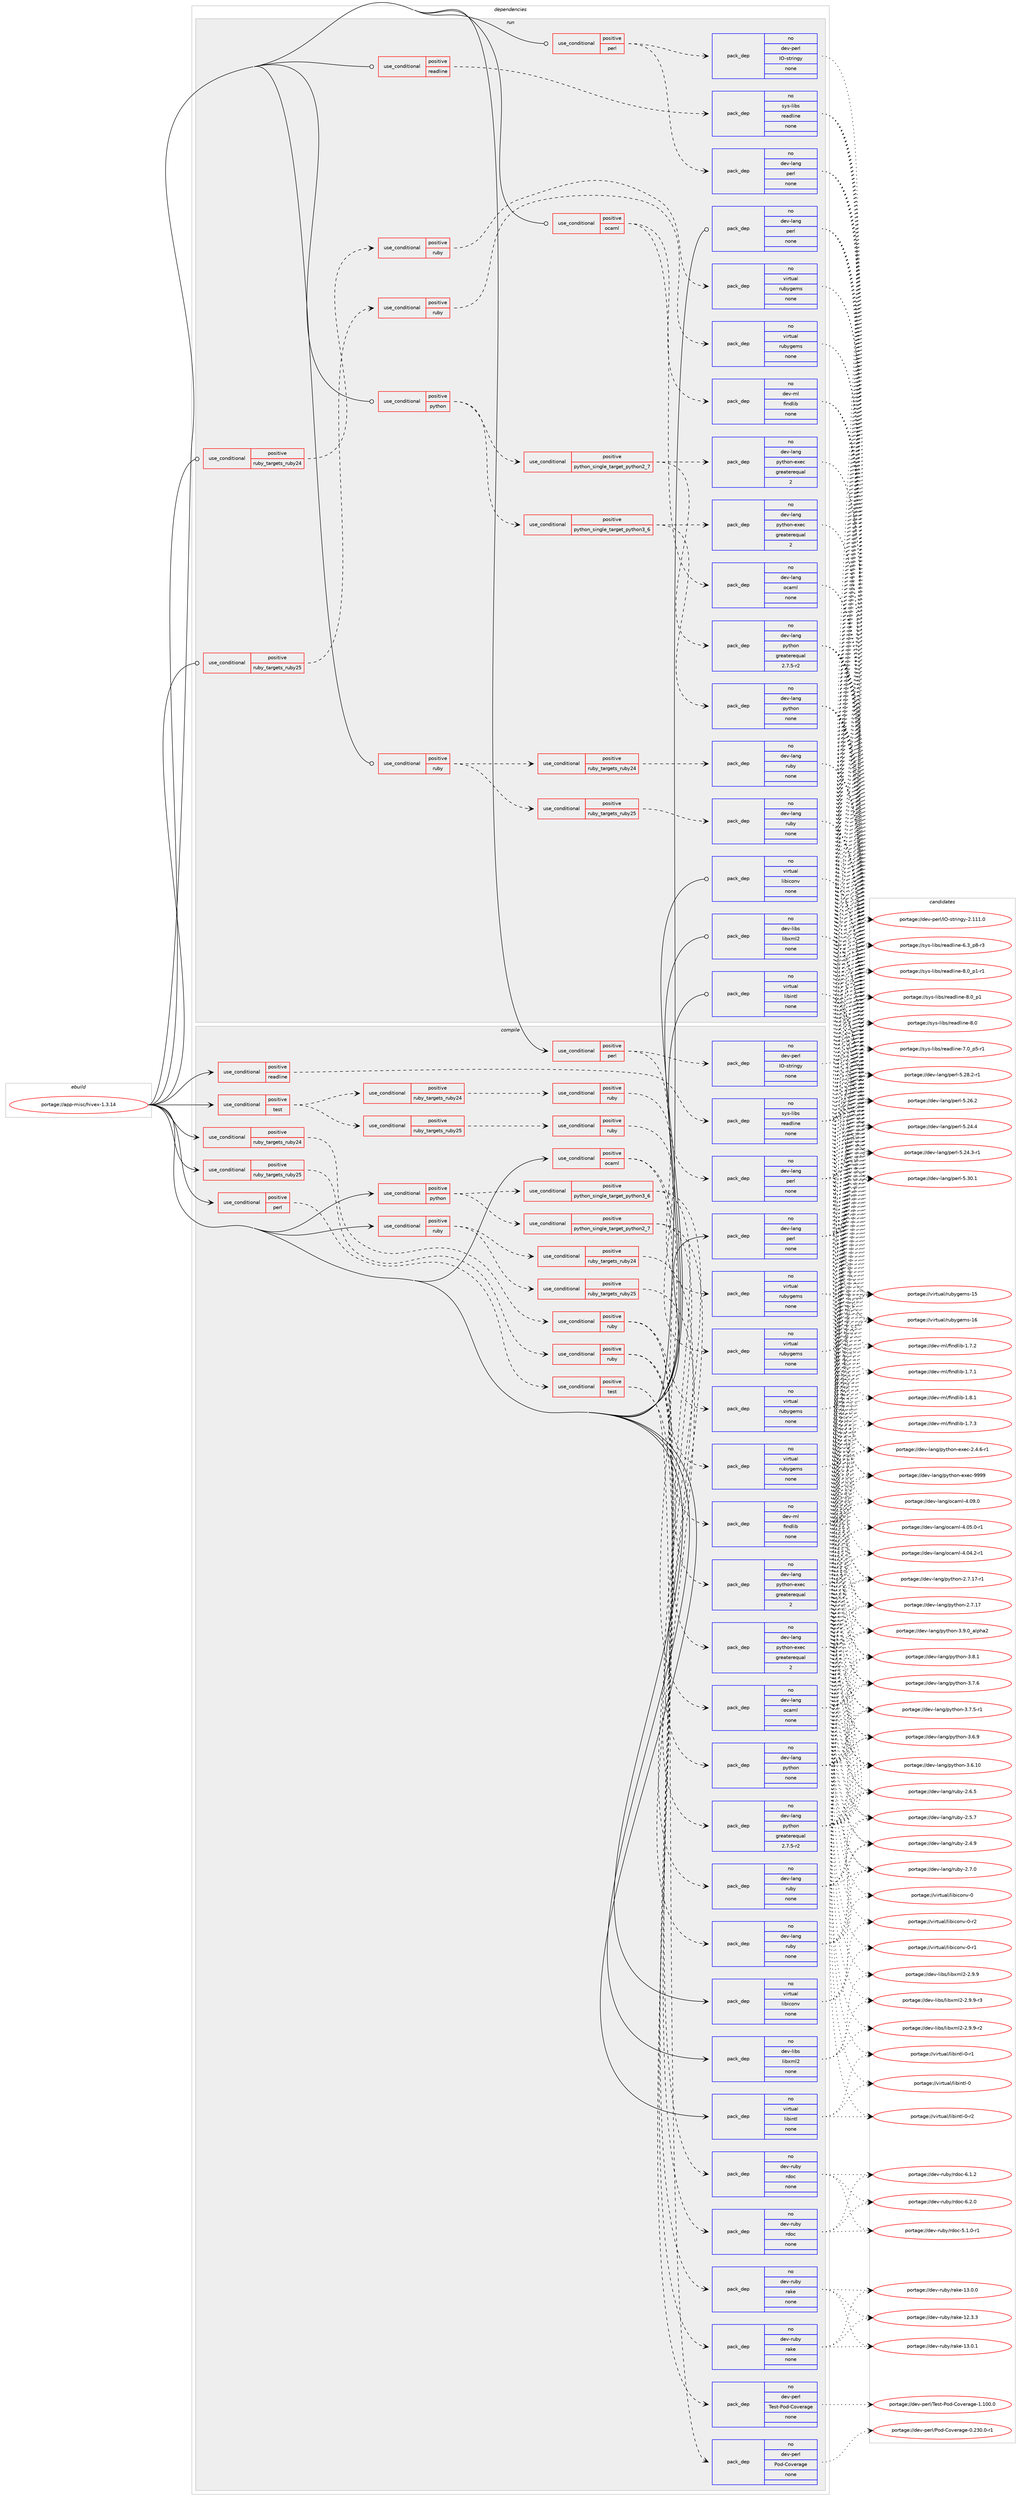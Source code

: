 digraph prolog {

# *************
# Graph options
# *************

newrank=true;
concentrate=true;
compound=true;
graph [rankdir=LR,fontname=Helvetica,fontsize=10,ranksep=1.5];#, ranksep=2.5, nodesep=0.2];
edge  [arrowhead=vee];
node  [fontname=Helvetica,fontsize=10];

# **********
# The ebuild
# **********

subgraph cluster_leftcol {
color=gray;
label=<<i>ebuild</i>>;
id [label="portage://app-misc/hivex-1.3.14", color=red, width=4, href="../app-misc/hivex-1.3.14.svg"];
}

# ****************
# The dependencies
# ****************

subgraph cluster_midcol {
color=gray;
label=<<i>dependencies</i>>;
subgraph cluster_compile {
fillcolor="#eeeeee";
style=filled;
label=<<i>compile</i>>;
subgraph cond143316 {
dependency611875 [label=<<TABLE BORDER="0" CELLBORDER="1" CELLSPACING="0" CELLPADDING="4"><TR><TD ROWSPAN="3" CELLPADDING="10">use_conditional</TD></TR><TR><TD>positive</TD></TR><TR><TD>ocaml</TD></TR></TABLE>>, shape=none, color=red];
subgraph pack460366 {
dependency611876 [label=<<TABLE BORDER="0" CELLBORDER="1" CELLSPACING="0" CELLPADDING="4" WIDTH="220"><TR><TD ROWSPAN="6" CELLPADDING="30">pack_dep</TD></TR><TR><TD WIDTH="110">no</TD></TR><TR><TD>dev-lang</TD></TR><TR><TD>ocaml</TD></TR><TR><TD>none</TD></TR><TR><TD></TD></TR></TABLE>>, shape=none, color=blue];
}
dependency611875:e -> dependency611876:w [weight=20,style="dashed",arrowhead="vee"];
subgraph pack460367 {
dependency611877 [label=<<TABLE BORDER="0" CELLBORDER="1" CELLSPACING="0" CELLPADDING="4" WIDTH="220"><TR><TD ROWSPAN="6" CELLPADDING="30">pack_dep</TD></TR><TR><TD WIDTH="110">no</TD></TR><TR><TD>dev-ml</TD></TR><TR><TD>findlib</TD></TR><TR><TD>none</TD></TR><TR><TD></TD></TR></TABLE>>, shape=none, color=blue];
}
dependency611875:e -> dependency611877:w [weight=20,style="dashed",arrowhead="vee"];
}
id:e -> dependency611875:w [weight=20,style="solid",arrowhead="vee"];
subgraph cond143317 {
dependency611878 [label=<<TABLE BORDER="0" CELLBORDER="1" CELLSPACING="0" CELLPADDING="4"><TR><TD ROWSPAN="3" CELLPADDING="10">use_conditional</TD></TR><TR><TD>positive</TD></TR><TR><TD>perl</TD></TR></TABLE>>, shape=none, color=red];
subgraph cond143318 {
dependency611879 [label=<<TABLE BORDER="0" CELLBORDER="1" CELLSPACING="0" CELLPADDING="4"><TR><TD ROWSPAN="3" CELLPADDING="10">use_conditional</TD></TR><TR><TD>positive</TD></TR><TR><TD>test</TD></TR></TABLE>>, shape=none, color=red];
subgraph pack460368 {
dependency611880 [label=<<TABLE BORDER="0" CELLBORDER="1" CELLSPACING="0" CELLPADDING="4" WIDTH="220"><TR><TD ROWSPAN="6" CELLPADDING="30">pack_dep</TD></TR><TR><TD WIDTH="110">no</TD></TR><TR><TD>dev-perl</TD></TR><TR><TD>Pod-Coverage</TD></TR><TR><TD>none</TD></TR><TR><TD></TD></TR></TABLE>>, shape=none, color=blue];
}
dependency611879:e -> dependency611880:w [weight=20,style="dashed",arrowhead="vee"];
subgraph pack460369 {
dependency611881 [label=<<TABLE BORDER="0" CELLBORDER="1" CELLSPACING="0" CELLPADDING="4" WIDTH="220"><TR><TD ROWSPAN="6" CELLPADDING="30">pack_dep</TD></TR><TR><TD WIDTH="110">no</TD></TR><TR><TD>dev-perl</TD></TR><TR><TD>Test-Pod-Coverage</TD></TR><TR><TD>none</TD></TR><TR><TD></TD></TR></TABLE>>, shape=none, color=blue];
}
dependency611879:e -> dependency611881:w [weight=20,style="dashed",arrowhead="vee"];
}
dependency611878:e -> dependency611879:w [weight=20,style="dashed",arrowhead="vee"];
}
id:e -> dependency611878:w [weight=20,style="solid",arrowhead="vee"];
subgraph cond143319 {
dependency611882 [label=<<TABLE BORDER="0" CELLBORDER="1" CELLSPACING="0" CELLPADDING="4"><TR><TD ROWSPAN="3" CELLPADDING="10">use_conditional</TD></TR><TR><TD>positive</TD></TR><TR><TD>perl</TD></TR></TABLE>>, shape=none, color=red];
subgraph pack460370 {
dependency611883 [label=<<TABLE BORDER="0" CELLBORDER="1" CELLSPACING="0" CELLPADDING="4" WIDTH="220"><TR><TD ROWSPAN="6" CELLPADDING="30">pack_dep</TD></TR><TR><TD WIDTH="110">no</TD></TR><TR><TD>dev-lang</TD></TR><TR><TD>perl</TD></TR><TR><TD>none</TD></TR><TR><TD></TD></TR></TABLE>>, shape=none, color=blue];
}
dependency611882:e -> dependency611883:w [weight=20,style="dashed",arrowhead="vee"];
subgraph pack460371 {
dependency611884 [label=<<TABLE BORDER="0" CELLBORDER="1" CELLSPACING="0" CELLPADDING="4" WIDTH="220"><TR><TD ROWSPAN="6" CELLPADDING="30">pack_dep</TD></TR><TR><TD WIDTH="110">no</TD></TR><TR><TD>dev-perl</TD></TR><TR><TD>IO-stringy</TD></TR><TR><TD>none</TD></TR><TR><TD></TD></TR></TABLE>>, shape=none, color=blue];
}
dependency611882:e -> dependency611884:w [weight=20,style="dashed",arrowhead="vee"];
}
id:e -> dependency611882:w [weight=20,style="solid",arrowhead="vee"];
subgraph cond143320 {
dependency611885 [label=<<TABLE BORDER="0" CELLBORDER="1" CELLSPACING="0" CELLPADDING="4"><TR><TD ROWSPAN="3" CELLPADDING="10">use_conditional</TD></TR><TR><TD>positive</TD></TR><TR><TD>python</TD></TR></TABLE>>, shape=none, color=red];
subgraph cond143321 {
dependency611886 [label=<<TABLE BORDER="0" CELLBORDER="1" CELLSPACING="0" CELLPADDING="4"><TR><TD ROWSPAN="3" CELLPADDING="10">use_conditional</TD></TR><TR><TD>positive</TD></TR><TR><TD>python_single_target_python2_7</TD></TR></TABLE>>, shape=none, color=red];
subgraph pack460372 {
dependency611887 [label=<<TABLE BORDER="0" CELLBORDER="1" CELLSPACING="0" CELLPADDING="4" WIDTH="220"><TR><TD ROWSPAN="6" CELLPADDING="30">pack_dep</TD></TR><TR><TD WIDTH="110">no</TD></TR><TR><TD>dev-lang</TD></TR><TR><TD>python</TD></TR><TR><TD>greaterequal</TD></TR><TR><TD>2.7.5-r2</TD></TR></TABLE>>, shape=none, color=blue];
}
dependency611886:e -> dependency611887:w [weight=20,style="dashed",arrowhead="vee"];
subgraph pack460373 {
dependency611888 [label=<<TABLE BORDER="0" CELLBORDER="1" CELLSPACING="0" CELLPADDING="4" WIDTH="220"><TR><TD ROWSPAN="6" CELLPADDING="30">pack_dep</TD></TR><TR><TD WIDTH="110">no</TD></TR><TR><TD>dev-lang</TD></TR><TR><TD>python-exec</TD></TR><TR><TD>greaterequal</TD></TR><TR><TD>2</TD></TR></TABLE>>, shape=none, color=blue];
}
dependency611886:e -> dependency611888:w [weight=20,style="dashed",arrowhead="vee"];
}
dependency611885:e -> dependency611886:w [weight=20,style="dashed",arrowhead="vee"];
subgraph cond143322 {
dependency611889 [label=<<TABLE BORDER="0" CELLBORDER="1" CELLSPACING="0" CELLPADDING="4"><TR><TD ROWSPAN="3" CELLPADDING="10">use_conditional</TD></TR><TR><TD>positive</TD></TR><TR><TD>python_single_target_python3_6</TD></TR></TABLE>>, shape=none, color=red];
subgraph pack460374 {
dependency611890 [label=<<TABLE BORDER="0" CELLBORDER="1" CELLSPACING="0" CELLPADDING="4" WIDTH="220"><TR><TD ROWSPAN="6" CELLPADDING="30">pack_dep</TD></TR><TR><TD WIDTH="110">no</TD></TR><TR><TD>dev-lang</TD></TR><TR><TD>python</TD></TR><TR><TD>none</TD></TR><TR><TD></TD></TR></TABLE>>, shape=none, color=blue];
}
dependency611889:e -> dependency611890:w [weight=20,style="dashed",arrowhead="vee"];
subgraph pack460375 {
dependency611891 [label=<<TABLE BORDER="0" CELLBORDER="1" CELLSPACING="0" CELLPADDING="4" WIDTH="220"><TR><TD ROWSPAN="6" CELLPADDING="30">pack_dep</TD></TR><TR><TD WIDTH="110">no</TD></TR><TR><TD>dev-lang</TD></TR><TR><TD>python-exec</TD></TR><TR><TD>greaterequal</TD></TR><TR><TD>2</TD></TR></TABLE>>, shape=none, color=blue];
}
dependency611889:e -> dependency611891:w [weight=20,style="dashed",arrowhead="vee"];
}
dependency611885:e -> dependency611889:w [weight=20,style="dashed",arrowhead="vee"];
}
id:e -> dependency611885:w [weight=20,style="solid",arrowhead="vee"];
subgraph cond143323 {
dependency611892 [label=<<TABLE BORDER="0" CELLBORDER="1" CELLSPACING="0" CELLPADDING="4"><TR><TD ROWSPAN="3" CELLPADDING="10">use_conditional</TD></TR><TR><TD>positive</TD></TR><TR><TD>readline</TD></TR></TABLE>>, shape=none, color=red];
subgraph pack460376 {
dependency611893 [label=<<TABLE BORDER="0" CELLBORDER="1" CELLSPACING="0" CELLPADDING="4" WIDTH="220"><TR><TD ROWSPAN="6" CELLPADDING="30">pack_dep</TD></TR><TR><TD WIDTH="110">no</TD></TR><TR><TD>sys-libs</TD></TR><TR><TD>readline</TD></TR><TR><TD>none</TD></TR><TR><TD></TD></TR></TABLE>>, shape=none, color=blue];
}
dependency611892:e -> dependency611893:w [weight=20,style="dashed",arrowhead="vee"];
}
id:e -> dependency611892:w [weight=20,style="solid",arrowhead="vee"];
subgraph cond143324 {
dependency611894 [label=<<TABLE BORDER="0" CELLBORDER="1" CELLSPACING="0" CELLPADDING="4"><TR><TD ROWSPAN="3" CELLPADDING="10">use_conditional</TD></TR><TR><TD>positive</TD></TR><TR><TD>ruby</TD></TR></TABLE>>, shape=none, color=red];
subgraph cond143325 {
dependency611895 [label=<<TABLE BORDER="0" CELLBORDER="1" CELLSPACING="0" CELLPADDING="4"><TR><TD ROWSPAN="3" CELLPADDING="10">use_conditional</TD></TR><TR><TD>positive</TD></TR><TR><TD>ruby_targets_ruby24</TD></TR></TABLE>>, shape=none, color=red];
subgraph pack460377 {
dependency611896 [label=<<TABLE BORDER="0" CELLBORDER="1" CELLSPACING="0" CELLPADDING="4" WIDTH="220"><TR><TD ROWSPAN="6" CELLPADDING="30">pack_dep</TD></TR><TR><TD WIDTH="110">no</TD></TR><TR><TD>dev-lang</TD></TR><TR><TD>ruby</TD></TR><TR><TD>none</TD></TR><TR><TD></TD></TR></TABLE>>, shape=none, color=blue];
}
dependency611895:e -> dependency611896:w [weight=20,style="dashed",arrowhead="vee"];
}
dependency611894:e -> dependency611895:w [weight=20,style="dashed",arrowhead="vee"];
subgraph cond143326 {
dependency611897 [label=<<TABLE BORDER="0" CELLBORDER="1" CELLSPACING="0" CELLPADDING="4"><TR><TD ROWSPAN="3" CELLPADDING="10">use_conditional</TD></TR><TR><TD>positive</TD></TR><TR><TD>ruby_targets_ruby25</TD></TR></TABLE>>, shape=none, color=red];
subgraph pack460378 {
dependency611898 [label=<<TABLE BORDER="0" CELLBORDER="1" CELLSPACING="0" CELLPADDING="4" WIDTH="220"><TR><TD ROWSPAN="6" CELLPADDING="30">pack_dep</TD></TR><TR><TD WIDTH="110">no</TD></TR><TR><TD>dev-lang</TD></TR><TR><TD>ruby</TD></TR><TR><TD>none</TD></TR><TR><TD></TD></TR></TABLE>>, shape=none, color=blue];
}
dependency611897:e -> dependency611898:w [weight=20,style="dashed",arrowhead="vee"];
}
dependency611894:e -> dependency611897:w [weight=20,style="dashed",arrowhead="vee"];
}
id:e -> dependency611894:w [weight=20,style="solid",arrowhead="vee"];
subgraph cond143327 {
dependency611899 [label=<<TABLE BORDER="0" CELLBORDER="1" CELLSPACING="0" CELLPADDING="4"><TR><TD ROWSPAN="3" CELLPADDING="10">use_conditional</TD></TR><TR><TD>positive</TD></TR><TR><TD>ruby_targets_ruby24</TD></TR></TABLE>>, shape=none, color=red];
subgraph cond143328 {
dependency611900 [label=<<TABLE BORDER="0" CELLBORDER="1" CELLSPACING="0" CELLPADDING="4"><TR><TD ROWSPAN="3" CELLPADDING="10">use_conditional</TD></TR><TR><TD>positive</TD></TR><TR><TD>ruby</TD></TR></TABLE>>, shape=none, color=red];
subgraph pack460379 {
dependency611901 [label=<<TABLE BORDER="0" CELLBORDER="1" CELLSPACING="0" CELLPADDING="4" WIDTH="220"><TR><TD ROWSPAN="6" CELLPADDING="30">pack_dep</TD></TR><TR><TD WIDTH="110">no</TD></TR><TR><TD>dev-ruby</TD></TR><TR><TD>rake</TD></TR><TR><TD>none</TD></TR><TR><TD></TD></TR></TABLE>>, shape=none, color=blue];
}
dependency611900:e -> dependency611901:w [weight=20,style="dashed",arrowhead="vee"];
subgraph pack460380 {
dependency611902 [label=<<TABLE BORDER="0" CELLBORDER="1" CELLSPACING="0" CELLPADDING="4" WIDTH="220"><TR><TD ROWSPAN="6" CELLPADDING="30">pack_dep</TD></TR><TR><TD WIDTH="110">no</TD></TR><TR><TD>virtual</TD></TR><TR><TD>rubygems</TD></TR><TR><TD>none</TD></TR><TR><TD></TD></TR></TABLE>>, shape=none, color=blue];
}
dependency611900:e -> dependency611902:w [weight=20,style="dashed",arrowhead="vee"];
subgraph pack460381 {
dependency611903 [label=<<TABLE BORDER="0" CELLBORDER="1" CELLSPACING="0" CELLPADDING="4" WIDTH="220"><TR><TD ROWSPAN="6" CELLPADDING="30">pack_dep</TD></TR><TR><TD WIDTH="110">no</TD></TR><TR><TD>dev-ruby</TD></TR><TR><TD>rdoc</TD></TR><TR><TD>none</TD></TR><TR><TD></TD></TR></TABLE>>, shape=none, color=blue];
}
dependency611900:e -> dependency611903:w [weight=20,style="dashed",arrowhead="vee"];
}
dependency611899:e -> dependency611900:w [weight=20,style="dashed",arrowhead="vee"];
}
id:e -> dependency611899:w [weight=20,style="solid",arrowhead="vee"];
subgraph cond143329 {
dependency611904 [label=<<TABLE BORDER="0" CELLBORDER="1" CELLSPACING="0" CELLPADDING="4"><TR><TD ROWSPAN="3" CELLPADDING="10">use_conditional</TD></TR><TR><TD>positive</TD></TR><TR><TD>ruby_targets_ruby25</TD></TR></TABLE>>, shape=none, color=red];
subgraph cond143330 {
dependency611905 [label=<<TABLE BORDER="0" CELLBORDER="1" CELLSPACING="0" CELLPADDING="4"><TR><TD ROWSPAN="3" CELLPADDING="10">use_conditional</TD></TR><TR><TD>positive</TD></TR><TR><TD>ruby</TD></TR></TABLE>>, shape=none, color=red];
subgraph pack460382 {
dependency611906 [label=<<TABLE BORDER="0" CELLBORDER="1" CELLSPACING="0" CELLPADDING="4" WIDTH="220"><TR><TD ROWSPAN="6" CELLPADDING="30">pack_dep</TD></TR><TR><TD WIDTH="110">no</TD></TR><TR><TD>dev-ruby</TD></TR><TR><TD>rake</TD></TR><TR><TD>none</TD></TR><TR><TD></TD></TR></TABLE>>, shape=none, color=blue];
}
dependency611905:e -> dependency611906:w [weight=20,style="dashed",arrowhead="vee"];
subgraph pack460383 {
dependency611907 [label=<<TABLE BORDER="0" CELLBORDER="1" CELLSPACING="0" CELLPADDING="4" WIDTH="220"><TR><TD ROWSPAN="6" CELLPADDING="30">pack_dep</TD></TR><TR><TD WIDTH="110">no</TD></TR><TR><TD>virtual</TD></TR><TR><TD>rubygems</TD></TR><TR><TD>none</TD></TR><TR><TD></TD></TR></TABLE>>, shape=none, color=blue];
}
dependency611905:e -> dependency611907:w [weight=20,style="dashed",arrowhead="vee"];
subgraph pack460384 {
dependency611908 [label=<<TABLE BORDER="0" CELLBORDER="1" CELLSPACING="0" CELLPADDING="4" WIDTH="220"><TR><TD ROWSPAN="6" CELLPADDING="30">pack_dep</TD></TR><TR><TD WIDTH="110">no</TD></TR><TR><TD>dev-ruby</TD></TR><TR><TD>rdoc</TD></TR><TR><TD>none</TD></TR><TR><TD></TD></TR></TABLE>>, shape=none, color=blue];
}
dependency611905:e -> dependency611908:w [weight=20,style="dashed",arrowhead="vee"];
}
dependency611904:e -> dependency611905:w [weight=20,style="dashed",arrowhead="vee"];
}
id:e -> dependency611904:w [weight=20,style="solid",arrowhead="vee"];
subgraph cond143331 {
dependency611909 [label=<<TABLE BORDER="0" CELLBORDER="1" CELLSPACING="0" CELLPADDING="4"><TR><TD ROWSPAN="3" CELLPADDING="10">use_conditional</TD></TR><TR><TD>positive</TD></TR><TR><TD>test</TD></TR></TABLE>>, shape=none, color=red];
subgraph cond143332 {
dependency611910 [label=<<TABLE BORDER="0" CELLBORDER="1" CELLSPACING="0" CELLPADDING="4"><TR><TD ROWSPAN="3" CELLPADDING="10">use_conditional</TD></TR><TR><TD>positive</TD></TR><TR><TD>ruby_targets_ruby24</TD></TR></TABLE>>, shape=none, color=red];
subgraph cond143333 {
dependency611911 [label=<<TABLE BORDER="0" CELLBORDER="1" CELLSPACING="0" CELLPADDING="4"><TR><TD ROWSPAN="3" CELLPADDING="10">use_conditional</TD></TR><TR><TD>positive</TD></TR><TR><TD>ruby</TD></TR></TABLE>>, shape=none, color=red];
subgraph pack460385 {
dependency611912 [label=<<TABLE BORDER="0" CELLBORDER="1" CELLSPACING="0" CELLPADDING="4" WIDTH="220"><TR><TD ROWSPAN="6" CELLPADDING="30">pack_dep</TD></TR><TR><TD WIDTH="110">no</TD></TR><TR><TD>virtual</TD></TR><TR><TD>rubygems</TD></TR><TR><TD>none</TD></TR><TR><TD></TD></TR></TABLE>>, shape=none, color=blue];
}
dependency611911:e -> dependency611912:w [weight=20,style="dashed",arrowhead="vee"];
}
dependency611910:e -> dependency611911:w [weight=20,style="dashed",arrowhead="vee"];
}
dependency611909:e -> dependency611910:w [weight=20,style="dashed",arrowhead="vee"];
subgraph cond143334 {
dependency611913 [label=<<TABLE BORDER="0" CELLBORDER="1" CELLSPACING="0" CELLPADDING="4"><TR><TD ROWSPAN="3" CELLPADDING="10">use_conditional</TD></TR><TR><TD>positive</TD></TR><TR><TD>ruby_targets_ruby25</TD></TR></TABLE>>, shape=none, color=red];
subgraph cond143335 {
dependency611914 [label=<<TABLE BORDER="0" CELLBORDER="1" CELLSPACING="0" CELLPADDING="4"><TR><TD ROWSPAN="3" CELLPADDING="10">use_conditional</TD></TR><TR><TD>positive</TD></TR><TR><TD>ruby</TD></TR></TABLE>>, shape=none, color=red];
subgraph pack460386 {
dependency611915 [label=<<TABLE BORDER="0" CELLBORDER="1" CELLSPACING="0" CELLPADDING="4" WIDTH="220"><TR><TD ROWSPAN="6" CELLPADDING="30">pack_dep</TD></TR><TR><TD WIDTH="110">no</TD></TR><TR><TD>virtual</TD></TR><TR><TD>rubygems</TD></TR><TR><TD>none</TD></TR><TR><TD></TD></TR></TABLE>>, shape=none, color=blue];
}
dependency611914:e -> dependency611915:w [weight=20,style="dashed",arrowhead="vee"];
}
dependency611913:e -> dependency611914:w [weight=20,style="dashed",arrowhead="vee"];
}
dependency611909:e -> dependency611913:w [weight=20,style="dashed",arrowhead="vee"];
}
id:e -> dependency611909:w [weight=20,style="solid",arrowhead="vee"];
subgraph pack460387 {
dependency611916 [label=<<TABLE BORDER="0" CELLBORDER="1" CELLSPACING="0" CELLPADDING="4" WIDTH="220"><TR><TD ROWSPAN="6" CELLPADDING="30">pack_dep</TD></TR><TR><TD WIDTH="110">no</TD></TR><TR><TD>dev-lang</TD></TR><TR><TD>perl</TD></TR><TR><TD>none</TD></TR><TR><TD></TD></TR></TABLE>>, shape=none, color=blue];
}
id:e -> dependency611916:w [weight=20,style="solid",arrowhead="vee"];
subgraph pack460388 {
dependency611917 [label=<<TABLE BORDER="0" CELLBORDER="1" CELLSPACING="0" CELLPADDING="4" WIDTH="220"><TR><TD ROWSPAN="6" CELLPADDING="30">pack_dep</TD></TR><TR><TD WIDTH="110">no</TD></TR><TR><TD>dev-libs</TD></TR><TR><TD>libxml2</TD></TR><TR><TD>none</TD></TR><TR><TD></TD></TR></TABLE>>, shape=none, color=blue];
}
id:e -> dependency611917:w [weight=20,style="solid",arrowhead="vee"];
subgraph pack460389 {
dependency611918 [label=<<TABLE BORDER="0" CELLBORDER="1" CELLSPACING="0" CELLPADDING="4" WIDTH="220"><TR><TD ROWSPAN="6" CELLPADDING="30">pack_dep</TD></TR><TR><TD WIDTH="110">no</TD></TR><TR><TD>virtual</TD></TR><TR><TD>libiconv</TD></TR><TR><TD>none</TD></TR><TR><TD></TD></TR></TABLE>>, shape=none, color=blue];
}
id:e -> dependency611918:w [weight=20,style="solid",arrowhead="vee"];
subgraph pack460390 {
dependency611919 [label=<<TABLE BORDER="0" CELLBORDER="1" CELLSPACING="0" CELLPADDING="4" WIDTH="220"><TR><TD ROWSPAN="6" CELLPADDING="30">pack_dep</TD></TR><TR><TD WIDTH="110">no</TD></TR><TR><TD>virtual</TD></TR><TR><TD>libintl</TD></TR><TR><TD>none</TD></TR><TR><TD></TD></TR></TABLE>>, shape=none, color=blue];
}
id:e -> dependency611919:w [weight=20,style="solid",arrowhead="vee"];
}
subgraph cluster_compileandrun {
fillcolor="#eeeeee";
style=filled;
label=<<i>compile and run</i>>;
}
subgraph cluster_run {
fillcolor="#eeeeee";
style=filled;
label=<<i>run</i>>;
subgraph cond143336 {
dependency611920 [label=<<TABLE BORDER="0" CELLBORDER="1" CELLSPACING="0" CELLPADDING="4"><TR><TD ROWSPAN="3" CELLPADDING="10">use_conditional</TD></TR><TR><TD>positive</TD></TR><TR><TD>ocaml</TD></TR></TABLE>>, shape=none, color=red];
subgraph pack460391 {
dependency611921 [label=<<TABLE BORDER="0" CELLBORDER="1" CELLSPACING="0" CELLPADDING="4" WIDTH="220"><TR><TD ROWSPAN="6" CELLPADDING="30">pack_dep</TD></TR><TR><TD WIDTH="110">no</TD></TR><TR><TD>dev-lang</TD></TR><TR><TD>ocaml</TD></TR><TR><TD>none</TD></TR><TR><TD></TD></TR></TABLE>>, shape=none, color=blue];
}
dependency611920:e -> dependency611921:w [weight=20,style="dashed",arrowhead="vee"];
subgraph pack460392 {
dependency611922 [label=<<TABLE BORDER="0" CELLBORDER="1" CELLSPACING="0" CELLPADDING="4" WIDTH="220"><TR><TD ROWSPAN="6" CELLPADDING="30">pack_dep</TD></TR><TR><TD WIDTH="110">no</TD></TR><TR><TD>dev-ml</TD></TR><TR><TD>findlib</TD></TR><TR><TD>none</TD></TR><TR><TD></TD></TR></TABLE>>, shape=none, color=blue];
}
dependency611920:e -> dependency611922:w [weight=20,style="dashed",arrowhead="vee"];
}
id:e -> dependency611920:w [weight=20,style="solid",arrowhead="odot"];
subgraph cond143337 {
dependency611923 [label=<<TABLE BORDER="0" CELLBORDER="1" CELLSPACING="0" CELLPADDING="4"><TR><TD ROWSPAN="3" CELLPADDING="10">use_conditional</TD></TR><TR><TD>positive</TD></TR><TR><TD>perl</TD></TR></TABLE>>, shape=none, color=red];
subgraph pack460393 {
dependency611924 [label=<<TABLE BORDER="0" CELLBORDER="1" CELLSPACING="0" CELLPADDING="4" WIDTH="220"><TR><TD ROWSPAN="6" CELLPADDING="30">pack_dep</TD></TR><TR><TD WIDTH="110">no</TD></TR><TR><TD>dev-lang</TD></TR><TR><TD>perl</TD></TR><TR><TD>none</TD></TR><TR><TD></TD></TR></TABLE>>, shape=none, color=blue];
}
dependency611923:e -> dependency611924:w [weight=20,style="dashed",arrowhead="vee"];
subgraph pack460394 {
dependency611925 [label=<<TABLE BORDER="0" CELLBORDER="1" CELLSPACING="0" CELLPADDING="4" WIDTH="220"><TR><TD ROWSPAN="6" CELLPADDING="30">pack_dep</TD></TR><TR><TD WIDTH="110">no</TD></TR><TR><TD>dev-perl</TD></TR><TR><TD>IO-stringy</TD></TR><TR><TD>none</TD></TR><TR><TD></TD></TR></TABLE>>, shape=none, color=blue];
}
dependency611923:e -> dependency611925:w [weight=20,style="dashed",arrowhead="vee"];
}
id:e -> dependency611923:w [weight=20,style="solid",arrowhead="odot"];
subgraph cond143338 {
dependency611926 [label=<<TABLE BORDER="0" CELLBORDER="1" CELLSPACING="0" CELLPADDING="4"><TR><TD ROWSPAN="3" CELLPADDING="10">use_conditional</TD></TR><TR><TD>positive</TD></TR><TR><TD>python</TD></TR></TABLE>>, shape=none, color=red];
subgraph cond143339 {
dependency611927 [label=<<TABLE BORDER="0" CELLBORDER="1" CELLSPACING="0" CELLPADDING="4"><TR><TD ROWSPAN="3" CELLPADDING="10">use_conditional</TD></TR><TR><TD>positive</TD></TR><TR><TD>python_single_target_python2_7</TD></TR></TABLE>>, shape=none, color=red];
subgraph pack460395 {
dependency611928 [label=<<TABLE BORDER="0" CELLBORDER="1" CELLSPACING="0" CELLPADDING="4" WIDTH="220"><TR><TD ROWSPAN="6" CELLPADDING="30">pack_dep</TD></TR><TR><TD WIDTH="110">no</TD></TR><TR><TD>dev-lang</TD></TR><TR><TD>python</TD></TR><TR><TD>greaterequal</TD></TR><TR><TD>2.7.5-r2</TD></TR></TABLE>>, shape=none, color=blue];
}
dependency611927:e -> dependency611928:w [weight=20,style="dashed",arrowhead="vee"];
subgraph pack460396 {
dependency611929 [label=<<TABLE BORDER="0" CELLBORDER="1" CELLSPACING="0" CELLPADDING="4" WIDTH="220"><TR><TD ROWSPAN="6" CELLPADDING="30">pack_dep</TD></TR><TR><TD WIDTH="110">no</TD></TR><TR><TD>dev-lang</TD></TR><TR><TD>python-exec</TD></TR><TR><TD>greaterequal</TD></TR><TR><TD>2</TD></TR></TABLE>>, shape=none, color=blue];
}
dependency611927:e -> dependency611929:w [weight=20,style="dashed",arrowhead="vee"];
}
dependency611926:e -> dependency611927:w [weight=20,style="dashed",arrowhead="vee"];
subgraph cond143340 {
dependency611930 [label=<<TABLE BORDER="0" CELLBORDER="1" CELLSPACING="0" CELLPADDING="4"><TR><TD ROWSPAN="3" CELLPADDING="10">use_conditional</TD></TR><TR><TD>positive</TD></TR><TR><TD>python_single_target_python3_6</TD></TR></TABLE>>, shape=none, color=red];
subgraph pack460397 {
dependency611931 [label=<<TABLE BORDER="0" CELLBORDER="1" CELLSPACING="0" CELLPADDING="4" WIDTH="220"><TR><TD ROWSPAN="6" CELLPADDING="30">pack_dep</TD></TR><TR><TD WIDTH="110">no</TD></TR><TR><TD>dev-lang</TD></TR><TR><TD>python</TD></TR><TR><TD>none</TD></TR><TR><TD></TD></TR></TABLE>>, shape=none, color=blue];
}
dependency611930:e -> dependency611931:w [weight=20,style="dashed",arrowhead="vee"];
subgraph pack460398 {
dependency611932 [label=<<TABLE BORDER="0" CELLBORDER="1" CELLSPACING="0" CELLPADDING="4" WIDTH="220"><TR><TD ROWSPAN="6" CELLPADDING="30">pack_dep</TD></TR><TR><TD WIDTH="110">no</TD></TR><TR><TD>dev-lang</TD></TR><TR><TD>python-exec</TD></TR><TR><TD>greaterequal</TD></TR><TR><TD>2</TD></TR></TABLE>>, shape=none, color=blue];
}
dependency611930:e -> dependency611932:w [weight=20,style="dashed",arrowhead="vee"];
}
dependency611926:e -> dependency611930:w [weight=20,style="dashed",arrowhead="vee"];
}
id:e -> dependency611926:w [weight=20,style="solid",arrowhead="odot"];
subgraph cond143341 {
dependency611933 [label=<<TABLE BORDER="0" CELLBORDER="1" CELLSPACING="0" CELLPADDING="4"><TR><TD ROWSPAN="3" CELLPADDING="10">use_conditional</TD></TR><TR><TD>positive</TD></TR><TR><TD>readline</TD></TR></TABLE>>, shape=none, color=red];
subgraph pack460399 {
dependency611934 [label=<<TABLE BORDER="0" CELLBORDER="1" CELLSPACING="0" CELLPADDING="4" WIDTH="220"><TR><TD ROWSPAN="6" CELLPADDING="30">pack_dep</TD></TR><TR><TD WIDTH="110">no</TD></TR><TR><TD>sys-libs</TD></TR><TR><TD>readline</TD></TR><TR><TD>none</TD></TR><TR><TD></TD></TR></TABLE>>, shape=none, color=blue];
}
dependency611933:e -> dependency611934:w [weight=20,style="dashed",arrowhead="vee"];
}
id:e -> dependency611933:w [weight=20,style="solid",arrowhead="odot"];
subgraph cond143342 {
dependency611935 [label=<<TABLE BORDER="0" CELLBORDER="1" CELLSPACING="0" CELLPADDING="4"><TR><TD ROWSPAN="3" CELLPADDING="10">use_conditional</TD></TR><TR><TD>positive</TD></TR><TR><TD>ruby</TD></TR></TABLE>>, shape=none, color=red];
subgraph cond143343 {
dependency611936 [label=<<TABLE BORDER="0" CELLBORDER="1" CELLSPACING="0" CELLPADDING="4"><TR><TD ROWSPAN="3" CELLPADDING="10">use_conditional</TD></TR><TR><TD>positive</TD></TR><TR><TD>ruby_targets_ruby24</TD></TR></TABLE>>, shape=none, color=red];
subgraph pack460400 {
dependency611937 [label=<<TABLE BORDER="0" CELLBORDER="1" CELLSPACING="0" CELLPADDING="4" WIDTH="220"><TR><TD ROWSPAN="6" CELLPADDING="30">pack_dep</TD></TR><TR><TD WIDTH="110">no</TD></TR><TR><TD>dev-lang</TD></TR><TR><TD>ruby</TD></TR><TR><TD>none</TD></TR><TR><TD></TD></TR></TABLE>>, shape=none, color=blue];
}
dependency611936:e -> dependency611937:w [weight=20,style="dashed",arrowhead="vee"];
}
dependency611935:e -> dependency611936:w [weight=20,style="dashed",arrowhead="vee"];
subgraph cond143344 {
dependency611938 [label=<<TABLE BORDER="0" CELLBORDER="1" CELLSPACING="0" CELLPADDING="4"><TR><TD ROWSPAN="3" CELLPADDING="10">use_conditional</TD></TR><TR><TD>positive</TD></TR><TR><TD>ruby_targets_ruby25</TD></TR></TABLE>>, shape=none, color=red];
subgraph pack460401 {
dependency611939 [label=<<TABLE BORDER="0" CELLBORDER="1" CELLSPACING="0" CELLPADDING="4" WIDTH="220"><TR><TD ROWSPAN="6" CELLPADDING="30">pack_dep</TD></TR><TR><TD WIDTH="110">no</TD></TR><TR><TD>dev-lang</TD></TR><TR><TD>ruby</TD></TR><TR><TD>none</TD></TR><TR><TD></TD></TR></TABLE>>, shape=none, color=blue];
}
dependency611938:e -> dependency611939:w [weight=20,style="dashed",arrowhead="vee"];
}
dependency611935:e -> dependency611938:w [weight=20,style="dashed",arrowhead="vee"];
}
id:e -> dependency611935:w [weight=20,style="solid",arrowhead="odot"];
subgraph cond143345 {
dependency611940 [label=<<TABLE BORDER="0" CELLBORDER="1" CELLSPACING="0" CELLPADDING="4"><TR><TD ROWSPAN="3" CELLPADDING="10">use_conditional</TD></TR><TR><TD>positive</TD></TR><TR><TD>ruby_targets_ruby24</TD></TR></TABLE>>, shape=none, color=red];
subgraph cond143346 {
dependency611941 [label=<<TABLE BORDER="0" CELLBORDER="1" CELLSPACING="0" CELLPADDING="4"><TR><TD ROWSPAN="3" CELLPADDING="10">use_conditional</TD></TR><TR><TD>positive</TD></TR><TR><TD>ruby</TD></TR></TABLE>>, shape=none, color=red];
subgraph pack460402 {
dependency611942 [label=<<TABLE BORDER="0" CELLBORDER="1" CELLSPACING="0" CELLPADDING="4" WIDTH="220"><TR><TD ROWSPAN="6" CELLPADDING="30">pack_dep</TD></TR><TR><TD WIDTH="110">no</TD></TR><TR><TD>virtual</TD></TR><TR><TD>rubygems</TD></TR><TR><TD>none</TD></TR><TR><TD></TD></TR></TABLE>>, shape=none, color=blue];
}
dependency611941:e -> dependency611942:w [weight=20,style="dashed",arrowhead="vee"];
}
dependency611940:e -> dependency611941:w [weight=20,style="dashed",arrowhead="vee"];
}
id:e -> dependency611940:w [weight=20,style="solid",arrowhead="odot"];
subgraph cond143347 {
dependency611943 [label=<<TABLE BORDER="0" CELLBORDER="1" CELLSPACING="0" CELLPADDING="4"><TR><TD ROWSPAN="3" CELLPADDING="10">use_conditional</TD></TR><TR><TD>positive</TD></TR><TR><TD>ruby_targets_ruby25</TD></TR></TABLE>>, shape=none, color=red];
subgraph cond143348 {
dependency611944 [label=<<TABLE BORDER="0" CELLBORDER="1" CELLSPACING="0" CELLPADDING="4"><TR><TD ROWSPAN="3" CELLPADDING="10">use_conditional</TD></TR><TR><TD>positive</TD></TR><TR><TD>ruby</TD></TR></TABLE>>, shape=none, color=red];
subgraph pack460403 {
dependency611945 [label=<<TABLE BORDER="0" CELLBORDER="1" CELLSPACING="0" CELLPADDING="4" WIDTH="220"><TR><TD ROWSPAN="6" CELLPADDING="30">pack_dep</TD></TR><TR><TD WIDTH="110">no</TD></TR><TR><TD>virtual</TD></TR><TR><TD>rubygems</TD></TR><TR><TD>none</TD></TR><TR><TD></TD></TR></TABLE>>, shape=none, color=blue];
}
dependency611944:e -> dependency611945:w [weight=20,style="dashed",arrowhead="vee"];
}
dependency611943:e -> dependency611944:w [weight=20,style="dashed",arrowhead="vee"];
}
id:e -> dependency611943:w [weight=20,style="solid",arrowhead="odot"];
subgraph pack460404 {
dependency611946 [label=<<TABLE BORDER="0" CELLBORDER="1" CELLSPACING="0" CELLPADDING="4" WIDTH="220"><TR><TD ROWSPAN="6" CELLPADDING="30">pack_dep</TD></TR><TR><TD WIDTH="110">no</TD></TR><TR><TD>dev-lang</TD></TR><TR><TD>perl</TD></TR><TR><TD>none</TD></TR><TR><TD></TD></TR></TABLE>>, shape=none, color=blue];
}
id:e -> dependency611946:w [weight=20,style="solid",arrowhead="odot"];
subgraph pack460405 {
dependency611947 [label=<<TABLE BORDER="0" CELLBORDER="1" CELLSPACING="0" CELLPADDING="4" WIDTH="220"><TR><TD ROWSPAN="6" CELLPADDING="30">pack_dep</TD></TR><TR><TD WIDTH="110">no</TD></TR><TR><TD>dev-libs</TD></TR><TR><TD>libxml2</TD></TR><TR><TD>none</TD></TR><TR><TD></TD></TR></TABLE>>, shape=none, color=blue];
}
id:e -> dependency611947:w [weight=20,style="solid",arrowhead="odot"];
subgraph pack460406 {
dependency611948 [label=<<TABLE BORDER="0" CELLBORDER="1" CELLSPACING="0" CELLPADDING="4" WIDTH="220"><TR><TD ROWSPAN="6" CELLPADDING="30">pack_dep</TD></TR><TR><TD WIDTH="110">no</TD></TR><TR><TD>virtual</TD></TR><TR><TD>libiconv</TD></TR><TR><TD>none</TD></TR><TR><TD></TD></TR></TABLE>>, shape=none, color=blue];
}
id:e -> dependency611948:w [weight=20,style="solid",arrowhead="odot"];
subgraph pack460407 {
dependency611949 [label=<<TABLE BORDER="0" CELLBORDER="1" CELLSPACING="0" CELLPADDING="4" WIDTH="220"><TR><TD ROWSPAN="6" CELLPADDING="30">pack_dep</TD></TR><TR><TD WIDTH="110">no</TD></TR><TR><TD>virtual</TD></TR><TR><TD>libintl</TD></TR><TR><TD>none</TD></TR><TR><TD></TD></TR></TABLE>>, shape=none, color=blue];
}
id:e -> dependency611949:w [weight=20,style="solid",arrowhead="odot"];
}
}

# **************
# The candidates
# **************

subgraph cluster_choices {
rank=same;
color=gray;
label=<<i>candidates</i>>;

subgraph choice460366 {
color=black;
nodesep=1;
choice100101118451089711010347111999710910845524648574648 [label="portage://dev-lang/ocaml-4.09.0", color=red, width=4,href="../dev-lang/ocaml-4.09.0.svg"];
choice1001011184510897110103471119997109108455246485346484511449 [label="portage://dev-lang/ocaml-4.05.0-r1", color=red, width=4,href="../dev-lang/ocaml-4.05.0-r1.svg"];
choice1001011184510897110103471119997109108455246485246504511449 [label="portage://dev-lang/ocaml-4.04.2-r1", color=red, width=4,href="../dev-lang/ocaml-4.04.2-r1.svg"];
dependency611876:e -> choice100101118451089711010347111999710910845524648574648:w [style=dotted,weight="100"];
dependency611876:e -> choice1001011184510897110103471119997109108455246485346484511449:w [style=dotted,weight="100"];
dependency611876:e -> choice1001011184510897110103471119997109108455246485246504511449:w [style=dotted,weight="100"];
}
subgraph choice460367 {
color=black;
nodesep=1;
choice100101118451091084710210511010010810598454946564649 [label="portage://dev-ml/findlib-1.8.1", color=red, width=4,href="../dev-ml/findlib-1.8.1.svg"];
choice100101118451091084710210511010010810598454946554651 [label="portage://dev-ml/findlib-1.7.3", color=red, width=4,href="../dev-ml/findlib-1.7.3.svg"];
choice100101118451091084710210511010010810598454946554650 [label="portage://dev-ml/findlib-1.7.2", color=red, width=4,href="../dev-ml/findlib-1.7.2.svg"];
choice100101118451091084710210511010010810598454946554649 [label="portage://dev-ml/findlib-1.7.1", color=red, width=4,href="../dev-ml/findlib-1.7.1.svg"];
dependency611877:e -> choice100101118451091084710210511010010810598454946564649:w [style=dotted,weight="100"];
dependency611877:e -> choice100101118451091084710210511010010810598454946554651:w [style=dotted,weight="100"];
dependency611877:e -> choice100101118451091084710210511010010810598454946554650:w [style=dotted,weight="100"];
dependency611877:e -> choice100101118451091084710210511010010810598454946554649:w [style=dotted,weight="100"];
}
subgraph choice460368 {
color=black;
nodesep=1;
choice10010111845112101114108478011110045671111181011149710310145484650514846484511449 [label="portage://dev-perl/Pod-Coverage-0.230.0-r1", color=red, width=4,href="../dev-perl/Pod-Coverage-0.230.0-r1.svg"];
dependency611880:e -> choice10010111845112101114108478011110045671111181011149710310145484650514846484511449:w [style=dotted,weight="100"];
}
subgraph choice460369 {
color=black;
nodesep=1;
choice10010111845112101114108478410111511645801111004567111118101114971031014549464948484648 [label="portage://dev-perl/Test-Pod-Coverage-1.100.0", color=red, width=4,href="../dev-perl/Test-Pod-Coverage-1.100.0.svg"];
dependency611881:e -> choice10010111845112101114108478410111511645801111004567111118101114971031014549464948484648:w [style=dotted,weight="100"];
}
subgraph choice460370 {
color=black;
nodesep=1;
choice10010111845108971101034711210111410845534651484649 [label="portage://dev-lang/perl-5.30.1", color=red, width=4,href="../dev-lang/perl-5.30.1.svg"];
choice100101118451089711010347112101114108455346505646504511449 [label="portage://dev-lang/perl-5.28.2-r1", color=red, width=4,href="../dev-lang/perl-5.28.2-r1.svg"];
choice10010111845108971101034711210111410845534650544650 [label="portage://dev-lang/perl-5.26.2", color=red, width=4,href="../dev-lang/perl-5.26.2.svg"];
choice10010111845108971101034711210111410845534650524652 [label="portage://dev-lang/perl-5.24.4", color=red, width=4,href="../dev-lang/perl-5.24.4.svg"];
choice100101118451089711010347112101114108455346505246514511449 [label="portage://dev-lang/perl-5.24.3-r1", color=red, width=4,href="../dev-lang/perl-5.24.3-r1.svg"];
dependency611883:e -> choice10010111845108971101034711210111410845534651484649:w [style=dotted,weight="100"];
dependency611883:e -> choice100101118451089711010347112101114108455346505646504511449:w [style=dotted,weight="100"];
dependency611883:e -> choice10010111845108971101034711210111410845534650544650:w [style=dotted,weight="100"];
dependency611883:e -> choice10010111845108971101034711210111410845534650524652:w [style=dotted,weight="100"];
dependency611883:e -> choice100101118451089711010347112101114108455346505246514511449:w [style=dotted,weight="100"];
}
subgraph choice460371 {
color=black;
nodesep=1;
choice10010111845112101114108477379451151161141051101031214550464949494648 [label="portage://dev-perl/IO-stringy-2.111.0", color=red, width=4,href="../dev-perl/IO-stringy-2.111.0.svg"];
dependency611884:e -> choice10010111845112101114108477379451151161141051101031214550464949494648:w [style=dotted,weight="100"];
}
subgraph choice460372 {
color=black;
nodesep=1;
choice10010111845108971101034711212111610411111045514657464895971081121049750 [label="portage://dev-lang/python-3.9.0_alpha2", color=red, width=4,href="../dev-lang/python-3.9.0_alpha2.svg"];
choice100101118451089711010347112121116104111110455146564649 [label="portage://dev-lang/python-3.8.1", color=red, width=4,href="../dev-lang/python-3.8.1.svg"];
choice100101118451089711010347112121116104111110455146554654 [label="portage://dev-lang/python-3.7.6", color=red, width=4,href="../dev-lang/python-3.7.6.svg"];
choice1001011184510897110103471121211161041111104551465546534511449 [label="portage://dev-lang/python-3.7.5-r1", color=red, width=4,href="../dev-lang/python-3.7.5-r1.svg"];
choice100101118451089711010347112121116104111110455146544657 [label="portage://dev-lang/python-3.6.9", color=red, width=4,href="../dev-lang/python-3.6.9.svg"];
choice10010111845108971101034711212111610411111045514654464948 [label="portage://dev-lang/python-3.6.10", color=red, width=4,href="../dev-lang/python-3.6.10.svg"];
choice100101118451089711010347112121116104111110455046554649554511449 [label="portage://dev-lang/python-2.7.17-r1", color=red, width=4,href="../dev-lang/python-2.7.17-r1.svg"];
choice10010111845108971101034711212111610411111045504655464955 [label="portage://dev-lang/python-2.7.17", color=red, width=4,href="../dev-lang/python-2.7.17.svg"];
dependency611887:e -> choice10010111845108971101034711212111610411111045514657464895971081121049750:w [style=dotted,weight="100"];
dependency611887:e -> choice100101118451089711010347112121116104111110455146564649:w [style=dotted,weight="100"];
dependency611887:e -> choice100101118451089711010347112121116104111110455146554654:w [style=dotted,weight="100"];
dependency611887:e -> choice1001011184510897110103471121211161041111104551465546534511449:w [style=dotted,weight="100"];
dependency611887:e -> choice100101118451089711010347112121116104111110455146544657:w [style=dotted,weight="100"];
dependency611887:e -> choice10010111845108971101034711212111610411111045514654464948:w [style=dotted,weight="100"];
dependency611887:e -> choice100101118451089711010347112121116104111110455046554649554511449:w [style=dotted,weight="100"];
dependency611887:e -> choice10010111845108971101034711212111610411111045504655464955:w [style=dotted,weight="100"];
}
subgraph choice460373 {
color=black;
nodesep=1;
choice10010111845108971101034711212111610411111045101120101994557575757 [label="portage://dev-lang/python-exec-9999", color=red, width=4,href="../dev-lang/python-exec-9999.svg"];
choice10010111845108971101034711212111610411111045101120101994550465246544511449 [label="portage://dev-lang/python-exec-2.4.6-r1", color=red, width=4,href="../dev-lang/python-exec-2.4.6-r1.svg"];
dependency611888:e -> choice10010111845108971101034711212111610411111045101120101994557575757:w [style=dotted,weight="100"];
dependency611888:e -> choice10010111845108971101034711212111610411111045101120101994550465246544511449:w [style=dotted,weight="100"];
}
subgraph choice460374 {
color=black;
nodesep=1;
choice10010111845108971101034711212111610411111045514657464895971081121049750 [label="portage://dev-lang/python-3.9.0_alpha2", color=red, width=4,href="../dev-lang/python-3.9.0_alpha2.svg"];
choice100101118451089711010347112121116104111110455146564649 [label="portage://dev-lang/python-3.8.1", color=red, width=4,href="../dev-lang/python-3.8.1.svg"];
choice100101118451089711010347112121116104111110455146554654 [label="portage://dev-lang/python-3.7.6", color=red, width=4,href="../dev-lang/python-3.7.6.svg"];
choice1001011184510897110103471121211161041111104551465546534511449 [label="portage://dev-lang/python-3.7.5-r1", color=red, width=4,href="../dev-lang/python-3.7.5-r1.svg"];
choice100101118451089711010347112121116104111110455146544657 [label="portage://dev-lang/python-3.6.9", color=red, width=4,href="../dev-lang/python-3.6.9.svg"];
choice10010111845108971101034711212111610411111045514654464948 [label="portage://dev-lang/python-3.6.10", color=red, width=4,href="../dev-lang/python-3.6.10.svg"];
choice100101118451089711010347112121116104111110455046554649554511449 [label="portage://dev-lang/python-2.7.17-r1", color=red, width=4,href="../dev-lang/python-2.7.17-r1.svg"];
choice10010111845108971101034711212111610411111045504655464955 [label="portage://dev-lang/python-2.7.17", color=red, width=4,href="../dev-lang/python-2.7.17.svg"];
dependency611890:e -> choice10010111845108971101034711212111610411111045514657464895971081121049750:w [style=dotted,weight="100"];
dependency611890:e -> choice100101118451089711010347112121116104111110455146564649:w [style=dotted,weight="100"];
dependency611890:e -> choice100101118451089711010347112121116104111110455146554654:w [style=dotted,weight="100"];
dependency611890:e -> choice1001011184510897110103471121211161041111104551465546534511449:w [style=dotted,weight="100"];
dependency611890:e -> choice100101118451089711010347112121116104111110455146544657:w [style=dotted,weight="100"];
dependency611890:e -> choice10010111845108971101034711212111610411111045514654464948:w [style=dotted,weight="100"];
dependency611890:e -> choice100101118451089711010347112121116104111110455046554649554511449:w [style=dotted,weight="100"];
dependency611890:e -> choice10010111845108971101034711212111610411111045504655464955:w [style=dotted,weight="100"];
}
subgraph choice460375 {
color=black;
nodesep=1;
choice10010111845108971101034711212111610411111045101120101994557575757 [label="portage://dev-lang/python-exec-9999", color=red, width=4,href="../dev-lang/python-exec-9999.svg"];
choice10010111845108971101034711212111610411111045101120101994550465246544511449 [label="portage://dev-lang/python-exec-2.4.6-r1", color=red, width=4,href="../dev-lang/python-exec-2.4.6-r1.svg"];
dependency611891:e -> choice10010111845108971101034711212111610411111045101120101994557575757:w [style=dotted,weight="100"];
dependency611891:e -> choice10010111845108971101034711212111610411111045101120101994550465246544511449:w [style=dotted,weight="100"];
}
subgraph choice460376 {
color=black;
nodesep=1;
choice115121115451081059811547114101971001081051101014556464895112494511449 [label="portage://sys-libs/readline-8.0_p1-r1", color=red, width=4,href="../sys-libs/readline-8.0_p1-r1.svg"];
choice11512111545108105981154711410197100108105110101455646489511249 [label="portage://sys-libs/readline-8.0_p1", color=red, width=4,href="../sys-libs/readline-8.0_p1.svg"];
choice1151211154510810598115471141019710010810511010145564648 [label="portage://sys-libs/readline-8.0", color=red, width=4,href="../sys-libs/readline-8.0.svg"];
choice115121115451081059811547114101971001081051101014555464895112534511449 [label="portage://sys-libs/readline-7.0_p5-r1", color=red, width=4,href="../sys-libs/readline-7.0_p5-r1.svg"];
choice115121115451081059811547114101971001081051101014554465195112564511451 [label="portage://sys-libs/readline-6.3_p8-r3", color=red, width=4,href="../sys-libs/readline-6.3_p8-r3.svg"];
dependency611893:e -> choice115121115451081059811547114101971001081051101014556464895112494511449:w [style=dotted,weight="100"];
dependency611893:e -> choice11512111545108105981154711410197100108105110101455646489511249:w [style=dotted,weight="100"];
dependency611893:e -> choice1151211154510810598115471141019710010810511010145564648:w [style=dotted,weight="100"];
dependency611893:e -> choice115121115451081059811547114101971001081051101014555464895112534511449:w [style=dotted,weight="100"];
dependency611893:e -> choice115121115451081059811547114101971001081051101014554465195112564511451:w [style=dotted,weight="100"];
}
subgraph choice460377 {
color=black;
nodesep=1;
choice10010111845108971101034711411798121455046554648 [label="portage://dev-lang/ruby-2.7.0", color=red, width=4,href="../dev-lang/ruby-2.7.0.svg"];
choice10010111845108971101034711411798121455046544653 [label="portage://dev-lang/ruby-2.6.5", color=red, width=4,href="../dev-lang/ruby-2.6.5.svg"];
choice10010111845108971101034711411798121455046534655 [label="portage://dev-lang/ruby-2.5.7", color=red, width=4,href="../dev-lang/ruby-2.5.7.svg"];
choice10010111845108971101034711411798121455046524657 [label="portage://dev-lang/ruby-2.4.9", color=red, width=4,href="../dev-lang/ruby-2.4.9.svg"];
dependency611896:e -> choice10010111845108971101034711411798121455046554648:w [style=dotted,weight="100"];
dependency611896:e -> choice10010111845108971101034711411798121455046544653:w [style=dotted,weight="100"];
dependency611896:e -> choice10010111845108971101034711411798121455046534655:w [style=dotted,weight="100"];
dependency611896:e -> choice10010111845108971101034711411798121455046524657:w [style=dotted,weight="100"];
}
subgraph choice460378 {
color=black;
nodesep=1;
choice10010111845108971101034711411798121455046554648 [label="portage://dev-lang/ruby-2.7.0", color=red, width=4,href="../dev-lang/ruby-2.7.0.svg"];
choice10010111845108971101034711411798121455046544653 [label="portage://dev-lang/ruby-2.6.5", color=red, width=4,href="../dev-lang/ruby-2.6.5.svg"];
choice10010111845108971101034711411798121455046534655 [label="portage://dev-lang/ruby-2.5.7", color=red, width=4,href="../dev-lang/ruby-2.5.7.svg"];
choice10010111845108971101034711411798121455046524657 [label="portage://dev-lang/ruby-2.4.9", color=red, width=4,href="../dev-lang/ruby-2.4.9.svg"];
dependency611898:e -> choice10010111845108971101034711411798121455046554648:w [style=dotted,weight="100"];
dependency611898:e -> choice10010111845108971101034711411798121455046544653:w [style=dotted,weight="100"];
dependency611898:e -> choice10010111845108971101034711411798121455046534655:w [style=dotted,weight="100"];
dependency611898:e -> choice10010111845108971101034711411798121455046524657:w [style=dotted,weight="100"];
}
subgraph choice460379 {
color=black;
nodesep=1;
choice1001011184511411798121471149710710145495146484649 [label="portage://dev-ruby/rake-13.0.1", color=red, width=4,href="../dev-ruby/rake-13.0.1.svg"];
choice1001011184511411798121471149710710145495146484648 [label="portage://dev-ruby/rake-13.0.0", color=red, width=4,href="../dev-ruby/rake-13.0.0.svg"];
choice1001011184511411798121471149710710145495046514651 [label="portage://dev-ruby/rake-12.3.3", color=red, width=4,href="../dev-ruby/rake-12.3.3.svg"];
dependency611901:e -> choice1001011184511411798121471149710710145495146484649:w [style=dotted,weight="100"];
dependency611901:e -> choice1001011184511411798121471149710710145495146484648:w [style=dotted,weight="100"];
dependency611901:e -> choice1001011184511411798121471149710710145495046514651:w [style=dotted,weight="100"];
}
subgraph choice460380 {
color=black;
nodesep=1;
choice118105114116117971084711411798121103101109115454954 [label="portage://virtual/rubygems-16", color=red, width=4,href="../virtual/rubygems-16.svg"];
choice118105114116117971084711411798121103101109115454953 [label="portage://virtual/rubygems-15", color=red, width=4,href="../virtual/rubygems-15.svg"];
dependency611902:e -> choice118105114116117971084711411798121103101109115454954:w [style=dotted,weight="100"];
dependency611902:e -> choice118105114116117971084711411798121103101109115454953:w [style=dotted,weight="100"];
}
subgraph choice460381 {
color=black;
nodesep=1;
choice10010111845114117981214711410011199455446504648 [label="portage://dev-ruby/rdoc-6.2.0", color=red, width=4,href="../dev-ruby/rdoc-6.2.0.svg"];
choice10010111845114117981214711410011199455446494650 [label="portage://dev-ruby/rdoc-6.1.2", color=red, width=4,href="../dev-ruby/rdoc-6.1.2.svg"];
choice100101118451141179812147114100111994553464946484511449 [label="portage://dev-ruby/rdoc-5.1.0-r1", color=red, width=4,href="../dev-ruby/rdoc-5.1.0-r1.svg"];
dependency611903:e -> choice10010111845114117981214711410011199455446504648:w [style=dotted,weight="100"];
dependency611903:e -> choice10010111845114117981214711410011199455446494650:w [style=dotted,weight="100"];
dependency611903:e -> choice100101118451141179812147114100111994553464946484511449:w [style=dotted,weight="100"];
}
subgraph choice460382 {
color=black;
nodesep=1;
choice1001011184511411798121471149710710145495146484649 [label="portage://dev-ruby/rake-13.0.1", color=red, width=4,href="../dev-ruby/rake-13.0.1.svg"];
choice1001011184511411798121471149710710145495146484648 [label="portage://dev-ruby/rake-13.0.0", color=red, width=4,href="../dev-ruby/rake-13.0.0.svg"];
choice1001011184511411798121471149710710145495046514651 [label="portage://dev-ruby/rake-12.3.3", color=red, width=4,href="../dev-ruby/rake-12.3.3.svg"];
dependency611906:e -> choice1001011184511411798121471149710710145495146484649:w [style=dotted,weight="100"];
dependency611906:e -> choice1001011184511411798121471149710710145495146484648:w [style=dotted,weight="100"];
dependency611906:e -> choice1001011184511411798121471149710710145495046514651:w [style=dotted,weight="100"];
}
subgraph choice460383 {
color=black;
nodesep=1;
choice118105114116117971084711411798121103101109115454954 [label="portage://virtual/rubygems-16", color=red, width=4,href="../virtual/rubygems-16.svg"];
choice118105114116117971084711411798121103101109115454953 [label="portage://virtual/rubygems-15", color=red, width=4,href="../virtual/rubygems-15.svg"];
dependency611907:e -> choice118105114116117971084711411798121103101109115454954:w [style=dotted,weight="100"];
dependency611907:e -> choice118105114116117971084711411798121103101109115454953:w [style=dotted,weight="100"];
}
subgraph choice460384 {
color=black;
nodesep=1;
choice10010111845114117981214711410011199455446504648 [label="portage://dev-ruby/rdoc-6.2.0", color=red, width=4,href="../dev-ruby/rdoc-6.2.0.svg"];
choice10010111845114117981214711410011199455446494650 [label="portage://dev-ruby/rdoc-6.1.2", color=red, width=4,href="../dev-ruby/rdoc-6.1.2.svg"];
choice100101118451141179812147114100111994553464946484511449 [label="portage://dev-ruby/rdoc-5.1.0-r1", color=red, width=4,href="../dev-ruby/rdoc-5.1.0-r1.svg"];
dependency611908:e -> choice10010111845114117981214711410011199455446504648:w [style=dotted,weight="100"];
dependency611908:e -> choice10010111845114117981214711410011199455446494650:w [style=dotted,weight="100"];
dependency611908:e -> choice100101118451141179812147114100111994553464946484511449:w [style=dotted,weight="100"];
}
subgraph choice460385 {
color=black;
nodesep=1;
choice118105114116117971084711411798121103101109115454954 [label="portage://virtual/rubygems-16", color=red, width=4,href="../virtual/rubygems-16.svg"];
choice118105114116117971084711411798121103101109115454953 [label="portage://virtual/rubygems-15", color=red, width=4,href="../virtual/rubygems-15.svg"];
dependency611912:e -> choice118105114116117971084711411798121103101109115454954:w [style=dotted,weight="100"];
dependency611912:e -> choice118105114116117971084711411798121103101109115454953:w [style=dotted,weight="100"];
}
subgraph choice460386 {
color=black;
nodesep=1;
choice118105114116117971084711411798121103101109115454954 [label="portage://virtual/rubygems-16", color=red, width=4,href="../virtual/rubygems-16.svg"];
choice118105114116117971084711411798121103101109115454953 [label="portage://virtual/rubygems-15", color=red, width=4,href="../virtual/rubygems-15.svg"];
dependency611915:e -> choice118105114116117971084711411798121103101109115454954:w [style=dotted,weight="100"];
dependency611915:e -> choice118105114116117971084711411798121103101109115454953:w [style=dotted,weight="100"];
}
subgraph choice460387 {
color=black;
nodesep=1;
choice10010111845108971101034711210111410845534651484649 [label="portage://dev-lang/perl-5.30.1", color=red, width=4,href="../dev-lang/perl-5.30.1.svg"];
choice100101118451089711010347112101114108455346505646504511449 [label="portage://dev-lang/perl-5.28.2-r1", color=red, width=4,href="../dev-lang/perl-5.28.2-r1.svg"];
choice10010111845108971101034711210111410845534650544650 [label="portage://dev-lang/perl-5.26.2", color=red, width=4,href="../dev-lang/perl-5.26.2.svg"];
choice10010111845108971101034711210111410845534650524652 [label="portage://dev-lang/perl-5.24.4", color=red, width=4,href="../dev-lang/perl-5.24.4.svg"];
choice100101118451089711010347112101114108455346505246514511449 [label="portage://dev-lang/perl-5.24.3-r1", color=red, width=4,href="../dev-lang/perl-5.24.3-r1.svg"];
dependency611916:e -> choice10010111845108971101034711210111410845534651484649:w [style=dotted,weight="100"];
dependency611916:e -> choice100101118451089711010347112101114108455346505646504511449:w [style=dotted,weight="100"];
dependency611916:e -> choice10010111845108971101034711210111410845534650544650:w [style=dotted,weight="100"];
dependency611916:e -> choice10010111845108971101034711210111410845534650524652:w [style=dotted,weight="100"];
dependency611916:e -> choice100101118451089711010347112101114108455346505246514511449:w [style=dotted,weight="100"];
}
subgraph choice460388 {
color=black;
nodesep=1;
choice10010111845108105981154710810598120109108504550465746574511451 [label="portage://dev-libs/libxml2-2.9.9-r3", color=red, width=4,href="../dev-libs/libxml2-2.9.9-r3.svg"];
choice10010111845108105981154710810598120109108504550465746574511450 [label="portage://dev-libs/libxml2-2.9.9-r2", color=red, width=4,href="../dev-libs/libxml2-2.9.9-r2.svg"];
choice1001011184510810598115471081059812010910850455046574657 [label="portage://dev-libs/libxml2-2.9.9", color=red, width=4,href="../dev-libs/libxml2-2.9.9.svg"];
dependency611917:e -> choice10010111845108105981154710810598120109108504550465746574511451:w [style=dotted,weight="100"];
dependency611917:e -> choice10010111845108105981154710810598120109108504550465746574511450:w [style=dotted,weight="100"];
dependency611917:e -> choice1001011184510810598115471081059812010910850455046574657:w [style=dotted,weight="100"];
}
subgraph choice460389 {
color=black;
nodesep=1;
choice1181051141161179710847108105981059911111011845484511450 [label="portage://virtual/libiconv-0-r2", color=red, width=4,href="../virtual/libiconv-0-r2.svg"];
choice1181051141161179710847108105981059911111011845484511449 [label="portage://virtual/libiconv-0-r1", color=red, width=4,href="../virtual/libiconv-0-r1.svg"];
choice118105114116117971084710810598105991111101184548 [label="portage://virtual/libiconv-0", color=red, width=4,href="../virtual/libiconv-0.svg"];
dependency611918:e -> choice1181051141161179710847108105981059911111011845484511450:w [style=dotted,weight="100"];
dependency611918:e -> choice1181051141161179710847108105981059911111011845484511449:w [style=dotted,weight="100"];
dependency611918:e -> choice118105114116117971084710810598105991111101184548:w [style=dotted,weight="100"];
}
subgraph choice460390 {
color=black;
nodesep=1;
choice11810511411611797108471081059810511011610845484511450 [label="portage://virtual/libintl-0-r2", color=red, width=4,href="../virtual/libintl-0-r2.svg"];
choice11810511411611797108471081059810511011610845484511449 [label="portage://virtual/libintl-0-r1", color=red, width=4,href="../virtual/libintl-0-r1.svg"];
choice1181051141161179710847108105981051101161084548 [label="portage://virtual/libintl-0", color=red, width=4,href="../virtual/libintl-0.svg"];
dependency611919:e -> choice11810511411611797108471081059810511011610845484511450:w [style=dotted,weight="100"];
dependency611919:e -> choice11810511411611797108471081059810511011610845484511449:w [style=dotted,weight="100"];
dependency611919:e -> choice1181051141161179710847108105981051101161084548:w [style=dotted,weight="100"];
}
subgraph choice460391 {
color=black;
nodesep=1;
choice100101118451089711010347111999710910845524648574648 [label="portage://dev-lang/ocaml-4.09.0", color=red, width=4,href="../dev-lang/ocaml-4.09.0.svg"];
choice1001011184510897110103471119997109108455246485346484511449 [label="portage://dev-lang/ocaml-4.05.0-r1", color=red, width=4,href="../dev-lang/ocaml-4.05.0-r1.svg"];
choice1001011184510897110103471119997109108455246485246504511449 [label="portage://dev-lang/ocaml-4.04.2-r1", color=red, width=4,href="../dev-lang/ocaml-4.04.2-r1.svg"];
dependency611921:e -> choice100101118451089711010347111999710910845524648574648:w [style=dotted,weight="100"];
dependency611921:e -> choice1001011184510897110103471119997109108455246485346484511449:w [style=dotted,weight="100"];
dependency611921:e -> choice1001011184510897110103471119997109108455246485246504511449:w [style=dotted,weight="100"];
}
subgraph choice460392 {
color=black;
nodesep=1;
choice100101118451091084710210511010010810598454946564649 [label="portage://dev-ml/findlib-1.8.1", color=red, width=4,href="../dev-ml/findlib-1.8.1.svg"];
choice100101118451091084710210511010010810598454946554651 [label="portage://dev-ml/findlib-1.7.3", color=red, width=4,href="../dev-ml/findlib-1.7.3.svg"];
choice100101118451091084710210511010010810598454946554650 [label="portage://dev-ml/findlib-1.7.2", color=red, width=4,href="../dev-ml/findlib-1.7.2.svg"];
choice100101118451091084710210511010010810598454946554649 [label="portage://dev-ml/findlib-1.7.1", color=red, width=4,href="../dev-ml/findlib-1.7.1.svg"];
dependency611922:e -> choice100101118451091084710210511010010810598454946564649:w [style=dotted,weight="100"];
dependency611922:e -> choice100101118451091084710210511010010810598454946554651:w [style=dotted,weight="100"];
dependency611922:e -> choice100101118451091084710210511010010810598454946554650:w [style=dotted,weight="100"];
dependency611922:e -> choice100101118451091084710210511010010810598454946554649:w [style=dotted,weight="100"];
}
subgraph choice460393 {
color=black;
nodesep=1;
choice10010111845108971101034711210111410845534651484649 [label="portage://dev-lang/perl-5.30.1", color=red, width=4,href="../dev-lang/perl-5.30.1.svg"];
choice100101118451089711010347112101114108455346505646504511449 [label="portage://dev-lang/perl-5.28.2-r1", color=red, width=4,href="../dev-lang/perl-5.28.2-r1.svg"];
choice10010111845108971101034711210111410845534650544650 [label="portage://dev-lang/perl-5.26.2", color=red, width=4,href="../dev-lang/perl-5.26.2.svg"];
choice10010111845108971101034711210111410845534650524652 [label="portage://dev-lang/perl-5.24.4", color=red, width=4,href="../dev-lang/perl-5.24.4.svg"];
choice100101118451089711010347112101114108455346505246514511449 [label="portage://dev-lang/perl-5.24.3-r1", color=red, width=4,href="../dev-lang/perl-5.24.3-r1.svg"];
dependency611924:e -> choice10010111845108971101034711210111410845534651484649:w [style=dotted,weight="100"];
dependency611924:e -> choice100101118451089711010347112101114108455346505646504511449:w [style=dotted,weight="100"];
dependency611924:e -> choice10010111845108971101034711210111410845534650544650:w [style=dotted,weight="100"];
dependency611924:e -> choice10010111845108971101034711210111410845534650524652:w [style=dotted,weight="100"];
dependency611924:e -> choice100101118451089711010347112101114108455346505246514511449:w [style=dotted,weight="100"];
}
subgraph choice460394 {
color=black;
nodesep=1;
choice10010111845112101114108477379451151161141051101031214550464949494648 [label="portage://dev-perl/IO-stringy-2.111.0", color=red, width=4,href="../dev-perl/IO-stringy-2.111.0.svg"];
dependency611925:e -> choice10010111845112101114108477379451151161141051101031214550464949494648:w [style=dotted,weight="100"];
}
subgraph choice460395 {
color=black;
nodesep=1;
choice10010111845108971101034711212111610411111045514657464895971081121049750 [label="portage://dev-lang/python-3.9.0_alpha2", color=red, width=4,href="../dev-lang/python-3.9.0_alpha2.svg"];
choice100101118451089711010347112121116104111110455146564649 [label="portage://dev-lang/python-3.8.1", color=red, width=4,href="../dev-lang/python-3.8.1.svg"];
choice100101118451089711010347112121116104111110455146554654 [label="portage://dev-lang/python-3.7.6", color=red, width=4,href="../dev-lang/python-3.7.6.svg"];
choice1001011184510897110103471121211161041111104551465546534511449 [label="portage://dev-lang/python-3.7.5-r1", color=red, width=4,href="../dev-lang/python-3.7.5-r1.svg"];
choice100101118451089711010347112121116104111110455146544657 [label="portage://dev-lang/python-3.6.9", color=red, width=4,href="../dev-lang/python-3.6.9.svg"];
choice10010111845108971101034711212111610411111045514654464948 [label="portage://dev-lang/python-3.6.10", color=red, width=4,href="../dev-lang/python-3.6.10.svg"];
choice100101118451089711010347112121116104111110455046554649554511449 [label="portage://dev-lang/python-2.7.17-r1", color=red, width=4,href="../dev-lang/python-2.7.17-r1.svg"];
choice10010111845108971101034711212111610411111045504655464955 [label="portage://dev-lang/python-2.7.17", color=red, width=4,href="../dev-lang/python-2.7.17.svg"];
dependency611928:e -> choice10010111845108971101034711212111610411111045514657464895971081121049750:w [style=dotted,weight="100"];
dependency611928:e -> choice100101118451089711010347112121116104111110455146564649:w [style=dotted,weight="100"];
dependency611928:e -> choice100101118451089711010347112121116104111110455146554654:w [style=dotted,weight="100"];
dependency611928:e -> choice1001011184510897110103471121211161041111104551465546534511449:w [style=dotted,weight="100"];
dependency611928:e -> choice100101118451089711010347112121116104111110455146544657:w [style=dotted,weight="100"];
dependency611928:e -> choice10010111845108971101034711212111610411111045514654464948:w [style=dotted,weight="100"];
dependency611928:e -> choice100101118451089711010347112121116104111110455046554649554511449:w [style=dotted,weight="100"];
dependency611928:e -> choice10010111845108971101034711212111610411111045504655464955:w [style=dotted,weight="100"];
}
subgraph choice460396 {
color=black;
nodesep=1;
choice10010111845108971101034711212111610411111045101120101994557575757 [label="portage://dev-lang/python-exec-9999", color=red, width=4,href="../dev-lang/python-exec-9999.svg"];
choice10010111845108971101034711212111610411111045101120101994550465246544511449 [label="portage://dev-lang/python-exec-2.4.6-r1", color=red, width=4,href="../dev-lang/python-exec-2.4.6-r1.svg"];
dependency611929:e -> choice10010111845108971101034711212111610411111045101120101994557575757:w [style=dotted,weight="100"];
dependency611929:e -> choice10010111845108971101034711212111610411111045101120101994550465246544511449:w [style=dotted,weight="100"];
}
subgraph choice460397 {
color=black;
nodesep=1;
choice10010111845108971101034711212111610411111045514657464895971081121049750 [label="portage://dev-lang/python-3.9.0_alpha2", color=red, width=4,href="../dev-lang/python-3.9.0_alpha2.svg"];
choice100101118451089711010347112121116104111110455146564649 [label="portage://dev-lang/python-3.8.1", color=red, width=4,href="../dev-lang/python-3.8.1.svg"];
choice100101118451089711010347112121116104111110455146554654 [label="portage://dev-lang/python-3.7.6", color=red, width=4,href="../dev-lang/python-3.7.6.svg"];
choice1001011184510897110103471121211161041111104551465546534511449 [label="portage://dev-lang/python-3.7.5-r1", color=red, width=4,href="../dev-lang/python-3.7.5-r1.svg"];
choice100101118451089711010347112121116104111110455146544657 [label="portage://dev-lang/python-3.6.9", color=red, width=4,href="../dev-lang/python-3.6.9.svg"];
choice10010111845108971101034711212111610411111045514654464948 [label="portage://dev-lang/python-3.6.10", color=red, width=4,href="../dev-lang/python-3.6.10.svg"];
choice100101118451089711010347112121116104111110455046554649554511449 [label="portage://dev-lang/python-2.7.17-r1", color=red, width=4,href="../dev-lang/python-2.7.17-r1.svg"];
choice10010111845108971101034711212111610411111045504655464955 [label="portage://dev-lang/python-2.7.17", color=red, width=4,href="../dev-lang/python-2.7.17.svg"];
dependency611931:e -> choice10010111845108971101034711212111610411111045514657464895971081121049750:w [style=dotted,weight="100"];
dependency611931:e -> choice100101118451089711010347112121116104111110455146564649:w [style=dotted,weight="100"];
dependency611931:e -> choice100101118451089711010347112121116104111110455146554654:w [style=dotted,weight="100"];
dependency611931:e -> choice1001011184510897110103471121211161041111104551465546534511449:w [style=dotted,weight="100"];
dependency611931:e -> choice100101118451089711010347112121116104111110455146544657:w [style=dotted,weight="100"];
dependency611931:e -> choice10010111845108971101034711212111610411111045514654464948:w [style=dotted,weight="100"];
dependency611931:e -> choice100101118451089711010347112121116104111110455046554649554511449:w [style=dotted,weight="100"];
dependency611931:e -> choice10010111845108971101034711212111610411111045504655464955:w [style=dotted,weight="100"];
}
subgraph choice460398 {
color=black;
nodesep=1;
choice10010111845108971101034711212111610411111045101120101994557575757 [label="portage://dev-lang/python-exec-9999", color=red, width=4,href="../dev-lang/python-exec-9999.svg"];
choice10010111845108971101034711212111610411111045101120101994550465246544511449 [label="portage://dev-lang/python-exec-2.4.6-r1", color=red, width=4,href="../dev-lang/python-exec-2.4.6-r1.svg"];
dependency611932:e -> choice10010111845108971101034711212111610411111045101120101994557575757:w [style=dotted,weight="100"];
dependency611932:e -> choice10010111845108971101034711212111610411111045101120101994550465246544511449:w [style=dotted,weight="100"];
}
subgraph choice460399 {
color=black;
nodesep=1;
choice115121115451081059811547114101971001081051101014556464895112494511449 [label="portage://sys-libs/readline-8.0_p1-r1", color=red, width=4,href="../sys-libs/readline-8.0_p1-r1.svg"];
choice11512111545108105981154711410197100108105110101455646489511249 [label="portage://sys-libs/readline-8.0_p1", color=red, width=4,href="../sys-libs/readline-8.0_p1.svg"];
choice1151211154510810598115471141019710010810511010145564648 [label="portage://sys-libs/readline-8.0", color=red, width=4,href="../sys-libs/readline-8.0.svg"];
choice115121115451081059811547114101971001081051101014555464895112534511449 [label="portage://sys-libs/readline-7.0_p5-r1", color=red, width=4,href="../sys-libs/readline-7.0_p5-r1.svg"];
choice115121115451081059811547114101971001081051101014554465195112564511451 [label="portage://sys-libs/readline-6.3_p8-r3", color=red, width=4,href="../sys-libs/readline-6.3_p8-r3.svg"];
dependency611934:e -> choice115121115451081059811547114101971001081051101014556464895112494511449:w [style=dotted,weight="100"];
dependency611934:e -> choice11512111545108105981154711410197100108105110101455646489511249:w [style=dotted,weight="100"];
dependency611934:e -> choice1151211154510810598115471141019710010810511010145564648:w [style=dotted,weight="100"];
dependency611934:e -> choice115121115451081059811547114101971001081051101014555464895112534511449:w [style=dotted,weight="100"];
dependency611934:e -> choice115121115451081059811547114101971001081051101014554465195112564511451:w [style=dotted,weight="100"];
}
subgraph choice460400 {
color=black;
nodesep=1;
choice10010111845108971101034711411798121455046554648 [label="portage://dev-lang/ruby-2.7.0", color=red, width=4,href="../dev-lang/ruby-2.7.0.svg"];
choice10010111845108971101034711411798121455046544653 [label="portage://dev-lang/ruby-2.6.5", color=red, width=4,href="../dev-lang/ruby-2.6.5.svg"];
choice10010111845108971101034711411798121455046534655 [label="portage://dev-lang/ruby-2.5.7", color=red, width=4,href="../dev-lang/ruby-2.5.7.svg"];
choice10010111845108971101034711411798121455046524657 [label="portage://dev-lang/ruby-2.4.9", color=red, width=4,href="../dev-lang/ruby-2.4.9.svg"];
dependency611937:e -> choice10010111845108971101034711411798121455046554648:w [style=dotted,weight="100"];
dependency611937:e -> choice10010111845108971101034711411798121455046544653:w [style=dotted,weight="100"];
dependency611937:e -> choice10010111845108971101034711411798121455046534655:w [style=dotted,weight="100"];
dependency611937:e -> choice10010111845108971101034711411798121455046524657:w [style=dotted,weight="100"];
}
subgraph choice460401 {
color=black;
nodesep=1;
choice10010111845108971101034711411798121455046554648 [label="portage://dev-lang/ruby-2.7.0", color=red, width=4,href="../dev-lang/ruby-2.7.0.svg"];
choice10010111845108971101034711411798121455046544653 [label="portage://dev-lang/ruby-2.6.5", color=red, width=4,href="../dev-lang/ruby-2.6.5.svg"];
choice10010111845108971101034711411798121455046534655 [label="portage://dev-lang/ruby-2.5.7", color=red, width=4,href="../dev-lang/ruby-2.5.7.svg"];
choice10010111845108971101034711411798121455046524657 [label="portage://dev-lang/ruby-2.4.9", color=red, width=4,href="../dev-lang/ruby-2.4.9.svg"];
dependency611939:e -> choice10010111845108971101034711411798121455046554648:w [style=dotted,weight="100"];
dependency611939:e -> choice10010111845108971101034711411798121455046544653:w [style=dotted,weight="100"];
dependency611939:e -> choice10010111845108971101034711411798121455046534655:w [style=dotted,weight="100"];
dependency611939:e -> choice10010111845108971101034711411798121455046524657:w [style=dotted,weight="100"];
}
subgraph choice460402 {
color=black;
nodesep=1;
choice118105114116117971084711411798121103101109115454954 [label="portage://virtual/rubygems-16", color=red, width=4,href="../virtual/rubygems-16.svg"];
choice118105114116117971084711411798121103101109115454953 [label="portage://virtual/rubygems-15", color=red, width=4,href="../virtual/rubygems-15.svg"];
dependency611942:e -> choice118105114116117971084711411798121103101109115454954:w [style=dotted,weight="100"];
dependency611942:e -> choice118105114116117971084711411798121103101109115454953:w [style=dotted,weight="100"];
}
subgraph choice460403 {
color=black;
nodesep=1;
choice118105114116117971084711411798121103101109115454954 [label="portage://virtual/rubygems-16", color=red, width=4,href="../virtual/rubygems-16.svg"];
choice118105114116117971084711411798121103101109115454953 [label="portage://virtual/rubygems-15", color=red, width=4,href="../virtual/rubygems-15.svg"];
dependency611945:e -> choice118105114116117971084711411798121103101109115454954:w [style=dotted,weight="100"];
dependency611945:e -> choice118105114116117971084711411798121103101109115454953:w [style=dotted,weight="100"];
}
subgraph choice460404 {
color=black;
nodesep=1;
choice10010111845108971101034711210111410845534651484649 [label="portage://dev-lang/perl-5.30.1", color=red, width=4,href="../dev-lang/perl-5.30.1.svg"];
choice100101118451089711010347112101114108455346505646504511449 [label="portage://dev-lang/perl-5.28.2-r1", color=red, width=4,href="../dev-lang/perl-5.28.2-r1.svg"];
choice10010111845108971101034711210111410845534650544650 [label="portage://dev-lang/perl-5.26.2", color=red, width=4,href="../dev-lang/perl-5.26.2.svg"];
choice10010111845108971101034711210111410845534650524652 [label="portage://dev-lang/perl-5.24.4", color=red, width=4,href="../dev-lang/perl-5.24.4.svg"];
choice100101118451089711010347112101114108455346505246514511449 [label="portage://dev-lang/perl-5.24.3-r1", color=red, width=4,href="../dev-lang/perl-5.24.3-r1.svg"];
dependency611946:e -> choice10010111845108971101034711210111410845534651484649:w [style=dotted,weight="100"];
dependency611946:e -> choice100101118451089711010347112101114108455346505646504511449:w [style=dotted,weight="100"];
dependency611946:e -> choice10010111845108971101034711210111410845534650544650:w [style=dotted,weight="100"];
dependency611946:e -> choice10010111845108971101034711210111410845534650524652:w [style=dotted,weight="100"];
dependency611946:e -> choice100101118451089711010347112101114108455346505246514511449:w [style=dotted,weight="100"];
}
subgraph choice460405 {
color=black;
nodesep=1;
choice10010111845108105981154710810598120109108504550465746574511451 [label="portage://dev-libs/libxml2-2.9.9-r3", color=red, width=4,href="../dev-libs/libxml2-2.9.9-r3.svg"];
choice10010111845108105981154710810598120109108504550465746574511450 [label="portage://dev-libs/libxml2-2.9.9-r2", color=red, width=4,href="../dev-libs/libxml2-2.9.9-r2.svg"];
choice1001011184510810598115471081059812010910850455046574657 [label="portage://dev-libs/libxml2-2.9.9", color=red, width=4,href="../dev-libs/libxml2-2.9.9.svg"];
dependency611947:e -> choice10010111845108105981154710810598120109108504550465746574511451:w [style=dotted,weight="100"];
dependency611947:e -> choice10010111845108105981154710810598120109108504550465746574511450:w [style=dotted,weight="100"];
dependency611947:e -> choice1001011184510810598115471081059812010910850455046574657:w [style=dotted,weight="100"];
}
subgraph choice460406 {
color=black;
nodesep=1;
choice1181051141161179710847108105981059911111011845484511450 [label="portage://virtual/libiconv-0-r2", color=red, width=4,href="../virtual/libiconv-0-r2.svg"];
choice1181051141161179710847108105981059911111011845484511449 [label="portage://virtual/libiconv-0-r1", color=red, width=4,href="../virtual/libiconv-0-r1.svg"];
choice118105114116117971084710810598105991111101184548 [label="portage://virtual/libiconv-0", color=red, width=4,href="../virtual/libiconv-0.svg"];
dependency611948:e -> choice1181051141161179710847108105981059911111011845484511450:w [style=dotted,weight="100"];
dependency611948:e -> choice1181051141161179710847108105981059911111011845484511449:w [style=dotted,weight="100"];
dependency611948:e -> choice118105114116117971084710810598105991111101184548:w [style=dotted,weight="100"];
}
subgraph choice460407 {
color=black;
nodesep=1;
choice11810511411611797108471081059810511011610845484511450 [label="portage://virtual/libintl-0-r2", color=red, width=4,href="../virtual/libintl-0-r2.svg"];
choice11810511411611797108471081059810511011610845484511449 [label="portage://virtual/libintl-0-r1", color=red, width=4,href="../virtual/libintl-0-r1.svg"];
choice1181051141161179710847108105981051101161084548 [label="portage://virtual/libintl-0", color=red, width=4,href="../virtual/libintl-0.svg"];
dependency611949:e -> choice11810511411611797108471081059810511011610845484511450:w [style=dotted,weight="100"];
dependency611949:e -> choice11810511411611797108471081059810511011610845484511449:w [style=dotted,weight="100"];
dependency611949:e -> choice1181051141161179710847108105981051101161084548:w [style=dotted,weight="100"];
}
}

}
